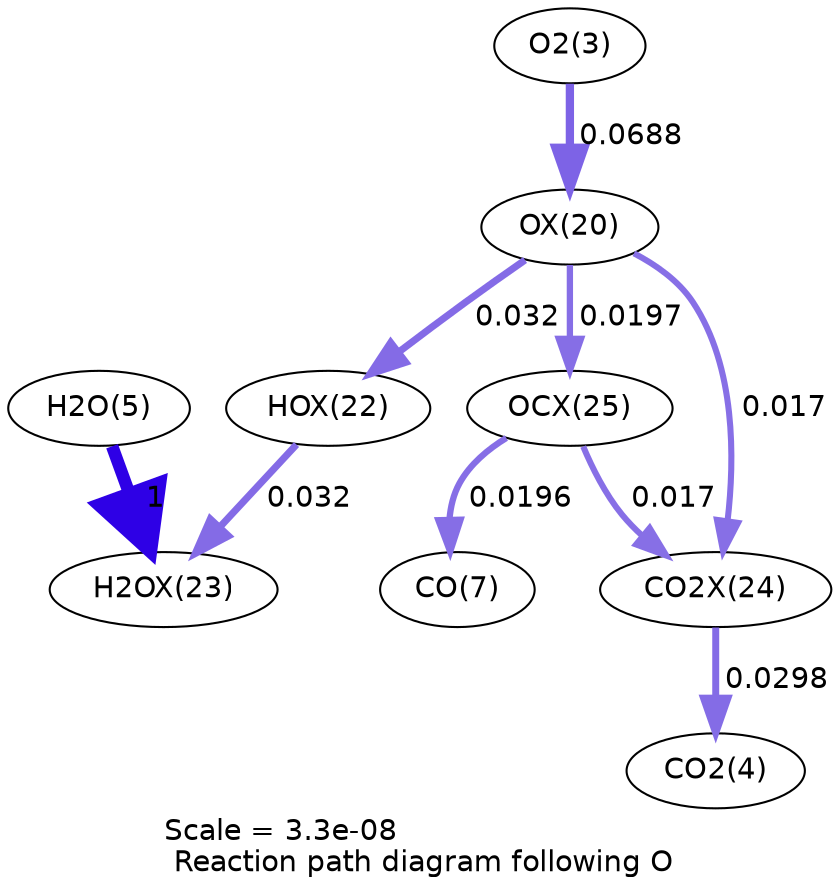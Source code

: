 digraph reaction_paths {
center=1;
s5 -> s23[fontname="Helvetica", penwidth=3.98, arrowsize=1.99, color="0.7, 0.569, 0.9"
, label=" 0.0688"];
s23 -> s25[fontname="Helvetica", penwidth=3.4, arrowsize=1.7, color="0.7, 0.532, 0.9"
, label=" 0.032"];
s23 -> s28[fontname="Helvetica", penwidth=3.03, arrowsize=1.52, color="0.7, 0.52, 0.9"
, label=" 0.0197"];
s23 -> s27[fontname="Helvetica", penwidth=2.92, arrowsize=1.46, color="0.7, 0.517, 0.9"
, label=" 0.017"];
s25 -> s26[fontname="Helvetica", penwidth=3.4, arrowsize=1.7, color="0.7, 0.532, 0.9"
, label=" 0.032"];
s7 -> s26[fontname="Helvetica", penwidth=6, arrowsize=3, color="0.7, 1.5, 0.9"
, label=" 1"];
s28 -> s9[fontname="Helvetica", penwidth=3.03, arrowsize=1.52, color="0.7, 0.52, 0.9"
, label=" 0.0196"];
s28 -> s27[fontname="Helvetica", penwidth=2.92, arrowsize=1.46, color="0.7, 0.517, 0.9"
, label=" 0.017"];
s27 -> s6[fontname="Helvetica", penwidth=3.35, arrowsize=1.67, color="0.7, 0.53, 0.9"
, label=" 0.0298"];
s5 [ fontname="Helvetica", label="O2(3)"];
s6 [ fontname="Helvetica", label="CO2(4)"];
s7 [ fontname="Helvetica", label="H2O(5)"];
s9 [ fontname="Helvetica", label="CO(7)"];
s23 [ fontname="Helvetica", label="OX(20)"];
s25 [ fontname="Helvetica", label="HOX(22)"];
s26 [ fontname="Helvetica", label="H2OX(23)"];
s27 [ fontname="Helvetica", label="CO2X(24)"];
s28 [ fontname="Helvetica", label="OCX(25)"];
 label = "Scale = 3.3e-08\l Reaction path diagram following O";
 fontname = "Helvetica";
}

